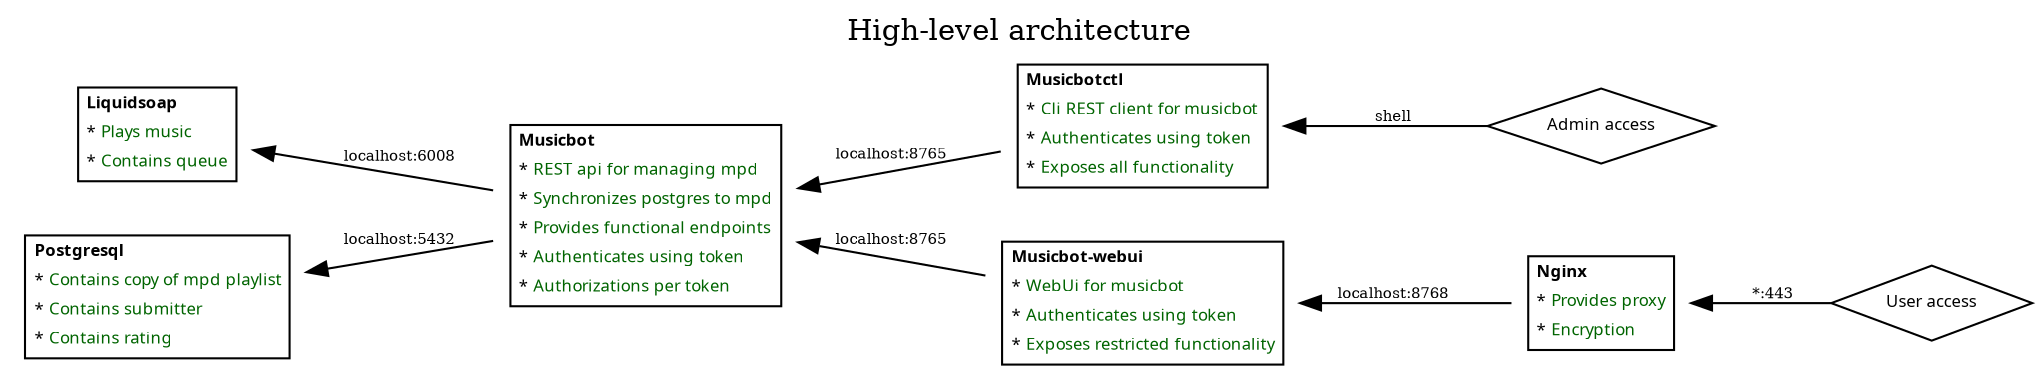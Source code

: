 digraph D {

    label="High-level architecture";
    labelloc=t;
    rankdir=RL;

    node [shape=plaintext fontname="Sans serif" fontsize="8"];

    liquidsoap [ label=<
        <table border="1" cellborder="0" cellspacing="1">
            <tr><td align="left"><b>Liquidsoap</b></td></tr>
            <tr><td align="left">* <font color="darkgreen">Plays music</font></td></tr>
            <tr><td align="left">* <font color="darkgreen">Contains queue</font></td></tr>
        </table>
    > ];

    postgres [ label=<
        <table border="1" cellborder="0" cellspacing="1">
            <tr><td align="left"><b>Postgresql</b></td></tr>
            <tr><td align="left">* <font color="darkgreen">Contains copy of mpd playlist</font></td></tr>
            <tr><td align="left">* <font color="darkgreen">Contains submitter</font></td></tr>
            <tr><td align="left">* <font color="darkgreen">Contains rating</font></td></tr>
        </table>
    > ];

    musicbot [ label=<
        <table border="1" cellborder="0" cellspacing="1">
            <tr><td align="left"><b>Musicbot</b></td></tr>
            <tr><td align="left">* <font color="darkgreen">REST api for managing mpd</font></td></tr>
            <tr><td align="left">* <font color="darkgreen">Synchronizes postgres to mpd</font></td></tr>
            <tr><td align="left">* <font color="darkgreen">Provides functional endpoints</font></td></tr>
            <tr><td align="left">* <font color="darkgreen">Authenticates using token</font></td></tr>
            <tr><td align="left">* <font color="darkgreen">Authorizations per token</font></td></tr>
        </table>
    > ];

    musicbotctl [ label=<
        <table border="1" cellborder="0" cellspacing="1">
            <tr><td align="left"><b>Musicbotctl</b></td></tr>
            <tr><td align="left">* <font color="darkgreen">Cli REST client for musicbot</font></td></tr>
            <tr><td align="left">* <font color="darkgreen">Authenticates using token</font></td></tr>
            <tr><td align="left">* <font color="darkgreen">Exposes all functionality</font></td></tr>
        </table>
    > ];

    musicbot_webui [ label=<
        <table border="1" cellborder="0" cellspacing="1">
            <tr><td align="left"><b>Musicbot-webui</b></td></tr>
            <tr><td align="left">* <font color="darkgreen">WebUi for musicbot</font></td></tr>
            <tr><td align="left">* <font color="darkgreen">Authenticates using token</font></td></tr>
            <tr><td align="left">* <font color="darkgreen">Exposes restricted functionality</font></td></tr>
        </table>
    > ];

    admin_xs [ shape=diamond label="Admin access" ];
    user_xs [ shape=diamond label="User access" ];

    nginx [ label=<
        <table border="1" cellborder="0" cellspacing="1">
            <tr><td align="left"><b>Nginx</b></td></tr>
            <tr><td align="left">* <font color="darkgreen">Provides proxy</font></td></tr>
            <tr><td align="left">* <font color="darkgreen">Encryption</font></td></tr>
        </table>
    > ];

    musicbot -> liquidsoap [ label="localhost:6008" fontsize=7 ];
    musicbot -> postgres [ label="localhost:5432" fontsize=7 ];

    musicbotctl -> musicbot [ label="localhost:8765" fontsize=7 ];
    musicbot_webui -> musicbot [ label="localhost:8765" fontsize=7 ];

    admin_xs -> musicbotctl [ label="shell" fontsize=7 ];

    nginx -> musicbot_webui [ label="localhost:8768" fontsize=7 ];
    user_xs -> nginx [ label="*:443" fontsize=7 ];
}